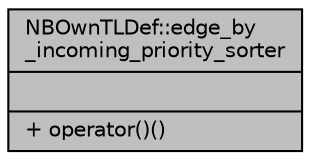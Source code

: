 digraph "NBOwnTLDef::edge_by_incoming_priority_sorter"
{
  edge [fontname="Helvetica",fontsize="10",labelfontname="Helvetica",labelfontsize="10"];
  node [fontname="Helvetica",fontsize="10",shape=record];
  Node1 [label="{NBOwnTLDef::edge_by\l_incoming_priority_sorter\n||+ operator()()\l}",height=0.2,width=0.4,color="black", fillcolor="grey75", style="filled", fontcolor="black"];
}
